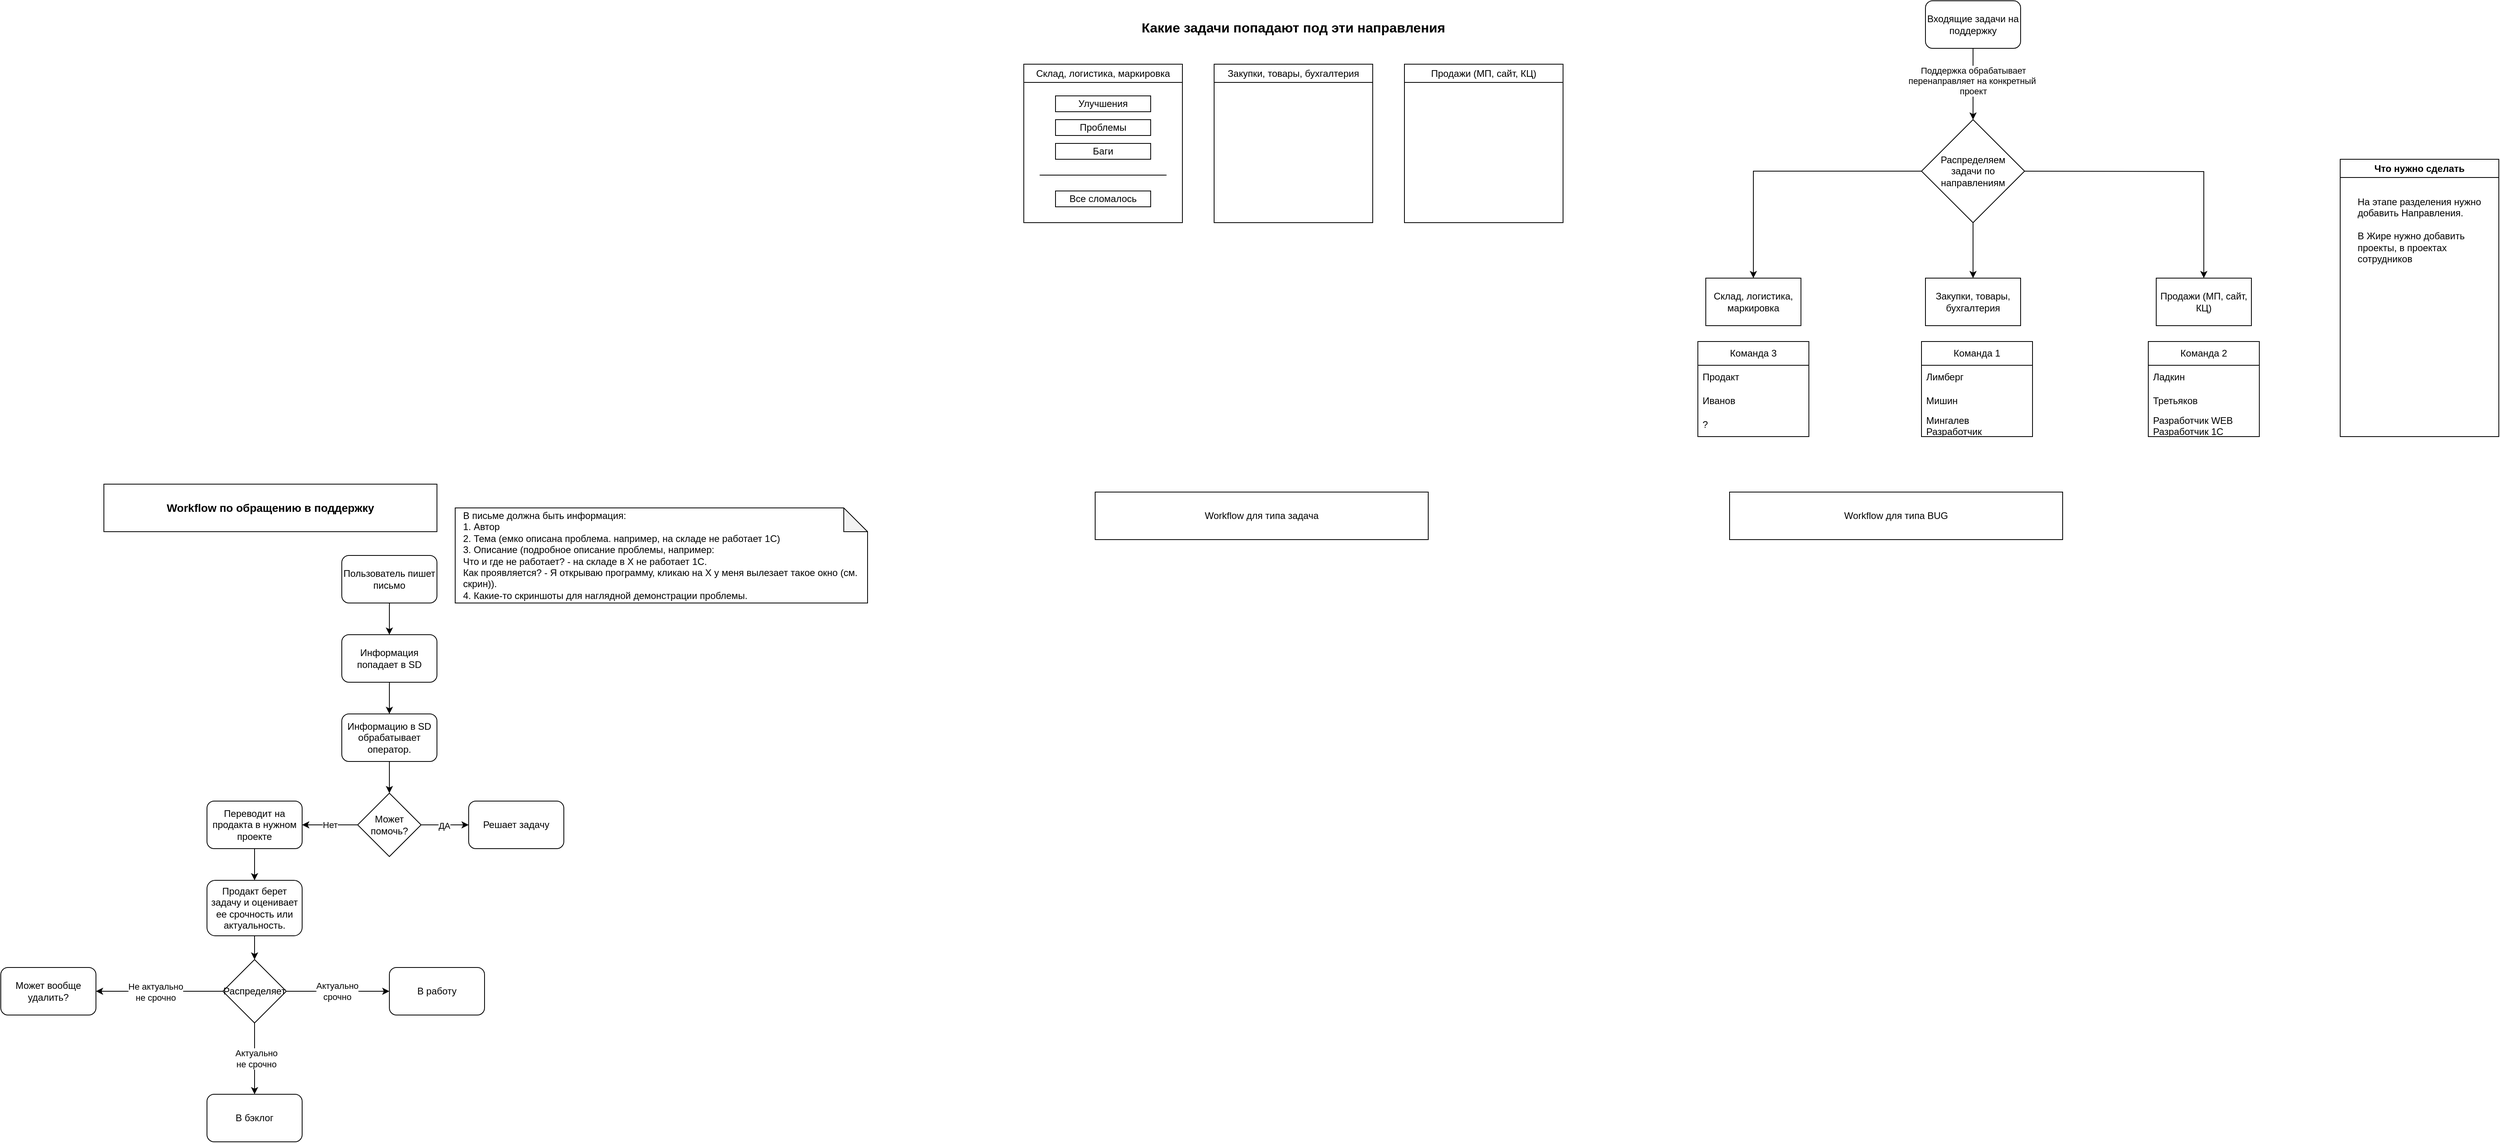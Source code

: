 <mxfile version="24.7.16">
  <diagram name="Page-1" id="zKJSg474zFUpfC8e5f8t">
    <mxGraphModel dx="4901" dy="922" grid="1" gridSize="10" guides="1" tooltips="1" connect="1" arrows="1" fold="1" page="1" pageScale="1" pageWidth="827" pageHeight="1169" math="0" shadow="0">
      <root>
        <mxCell id="0" />
        <mxCell id="1" parent="0" />
        <mxCell id="clkhZw_3v-03GrpoqzjB-17" value="" style="edgeStyle=orthogonalEdgeStyle;rounded=0;orthogonalLoop=1;jettySize=auto;html=1;" parent="1" source="xmXq3l9Uws817rKE1H1e-1" target="clkhZw_3v-03GrpoqzjB-3" edge="1">
          <mxGeometry relative="1" as="geometry" />
        </mxCell>
        <mxCell id="6zCM-tVnXvu0zWscigJL-20" value="Поддержка обрабатывает&lt;div&gt;перенаправляет на конкретный&amp;nbsp;&lt;/div&gt;&lt;div&gt;проект&lt;/div&gt;" style="edgeLabel;html=1;align=center;verticalAlign=middle;resizable=0;points=[];" parent="clkhZw_3v-03GrpoqzjB-17" vertex="1" connectable="0">
          <mxGeometry x="-0.086" relative="1" as="geometry">
            <mxPoint as="offset" />
          </mxGeometry>
        </mxCell>
        <mxCell id="xmXq3l9Uws817rKE1H1e-1" value="Входящие задачи на поддержку" style="rounded=1;whiteSpace=wrap;html=1;" parent="1" vertex="1">
          <mxGeometry x="-473" y="10" width="120" height="60" as="geometry" />
        </mxCell>
        <mxCell id="clkhZw_3v-03GrpoqzjB-6" value="" style="edgeStyle=orthogonalEdgeStyle;rounded=0;orthogonalLoop=1;jettySize=auto;html=1;" parent="1" source="clkhZw_3v-03GrpoqzjB-3" target="clkhZw_3v-03GrpoqzjB-5" edge="1">
          <mxGeometry relative="1" as="geometry" />
        </mxCell>
        <mxCell id="clkhZw_3v-03GrpoqzjB-13" value="" style="edgeStyle=orthogonalEdgeStyle;rounded=0;orthogonalLoop=1;jettySize=auto;html=1;exitX=0.5;exitY=1;exitDx=0;exitDy=0;" parent="1" source="clkhZw_3v-03GrpoqzjB-3" target="clkhZw_3v-03GrpoqzjB-7" edge="1">
          <mxGeometry relative="1" as="geometry" />
        </mxCell>
        <mxCell id="clkhZw_3v-03GrpoqzjB-16" style="edgeStyle=orthogonalEdgeStyle;rounded=0;orthogonalLoop=1;jettySize=auto;html=1;exitX=1;exitY=0.5;exitDx=0;exitDy=0;entryX=0.5;entryY=0;entryDx=0;entryDy=0;" parent="1" target="clkhZw_3v-03GrpoqzjB-15" edge="1">
          <mxGeometry relative="1" as="geometry">
            <mxPoint x="-380" y="225" as="sourcePoint" />
          </mxGeometry>
        </mxCell>
        <mxCell id="clkhZw_3v-03GrpoqzjB-3" value="Распределяем&lt;div&gt;задачи по направлениям&lt;/div&gt;" style="rhombus;whiteSpace=wrap;html=1;" parent="1" vertex="1">
          <mxGeometry x="-478" y="160" width="130" height="130" as="geometry" />
        </mxCell>
        <mxCell id="clkhZw_3v-03GrpoqzjB-5" value="Склад, логистика, маркировка" style="whiteSpace=wrap;html=1;" parent="1" vertex="1">
          <mxGeometry x="-750" y="360" width="120" height="60" as="geometry" />
        </mxCell>
        <mxCell id="clkhZw_3v-03GrpoqzjB-7" value="Закупки, товары, бухгалтерия" style="whiteSpace=wrap;html=1;" parent="1" vertex="1">
          <mxGeometry x="-473" y="360" width="120" height="60" as="geometry" />
        </mxCell>
        <mxCell id="clkhZw_3v-03GrpoqzjB-15" value="Продажи (МП, сайт, КЦ)" style="whiteSpace=wrap;html=1;" parent="1" vertex="1">
          <mxGeometry x="-182" y="360" width="120" height="60" as="geometry" />
        </mxCell>
        <mxCell id="6zCM-tVnXvu0zWscigJL-4" value="Команда 2" style="swimlane;fontStyle=0;childLayout=stackLayout;horizontal=1;startSize=30;horizontalStack=0;resizeParent=1;resizeParentMax=0;resizeLast=0;collapsible=1;marginBottom=0;whiteSpace=wrap;html=1;" parent="1" vertex="1">
          <mxGeometry x="-192" y="440" width="140" height="120" as="geometry" />
        </mxCell>
        <mxCell id="6zCM-tVnXvu0zWscigJL-5" value="Ладкин" style="text;strokeColor=none;fillColor=none;align=left;verticalAlign=middle;spacingLeft=4;spacingRight=4;overflow=hidden;points=[[0,0.5],[1,0.5]];portConstraint=eastwest;rotatable=0;whiteSpace=wrap;html=1;" parent="6zCM-tVnXvu0zWscigJL-4" vertex="1">
          <mxGeometry y="30" width="140" height="30" as="geometry" />
        </mxCell>
        <mxCell id="6zCM-tVnXvu0zWscigJL-6" value="Третьяков" style="text;strokeColor=none;fillColor=none;align=left;verticalAlign=middle;spacingLeft=4;spacingRight=4;overflow=hidden;points=[[0,0.5],[1,0.5]];portConstraint=eastwest;rotatable=0;whiteSpace=wrap;html=1;" parent="6zCM-tVnXvu0zWscigJL-4" vertex="1">
          <mxGeometry y="60" width="140" height="30" as="geometry" />
        </mxCell>
        <mxCell id="6zCM-tVnXvu0zWscigJL-7" value="Разработчик WEB&lt;div&gt;Разработчик 1С&lt;/div&gt;" style="text;strokeColor=none;fillColor=none;align=left;verticalAlign=middle;spacingLeft=4;spacingRight=4;overflow=hidden;points=[[0,0.5],[1,0.5]];portConstraint=eastwest;rotatable=0;whiteSpace=wrap;html=1;" parent="6zCM-tVnXvu0zWscigJL-4" vertex="1">
          <mxGeometry y="90" width="140" height="30" as="geometry" />
        </mxCell>
        <mxCell id="6zCM-tVnXvu0zWscigJL-8" value="Команда 1" style="swimlane;fontStyle=0;childLayout=stackLayout;horizontal=1;startSize=30;horizontalStack=0;resizeParent=1;resizeParentMax=0;resizeLast=0;collapsible=1;marginBottom=0;whiteSpace=wrap;html=1;" parent="1" vertex="1">
          <mxGeometry x="-478" y="440" width="140" height="120" as="geometry" />
        </mxCell>
        <mxCell id="6zCM-tVnXvu0zWscigJL-9" value="Лимберг" style="text;strokeColor=none;fillColor=none;align=left;verticalAlign=middle;spacingLeft=4;spacingRight=4;overflow=hidden;points=[[0,0.5],[1,0.5]];portConstraint=eastwest;rotatable=0;whiteSpace=wrap;html=1;" parent="6zCM-tVnXvu0zWscigJL-8" vertex="1">
          <mxGeometry y="30" width="140" height="30" as="geometry" />
        </mxCell>
        <mxCell id="6zCM-tVnXvu0zWscigJL-10" value="Мишин" style="text;strokeColor=none;fillColor=none;align=left;verticalAlign=middle;spacingLeft=4;spacingRight=4;overflow=hidden;points=[[0,0.5],[1,0.5]];portConstraint=eastwest;rotatable=0;whiteSpace=wrap;html=1;" parent="6zCM-tVnXvu0zWscigJL-8" vertex="1">
          <mxGeometry y="60" width="140" height="30" as="geometry" />
        </mxCell>
        <mxCell id="6zCM-tVnXvu0zWscigJL-11" value="Мингалев&lt;div&gt;Разработчик&lt;/div&gt;" style="text;strokeColor=none;fillColor=none;align=left;verticalAlign=middle;spacingLeft=4;spacingRight=4;overflow=hidden;points=[[0,0.5],[1,0.5]];portConstraint=eastwest;rotatable=0;whiteSpace=wrap;html=1;" parent="6zCM-tVnXvu0zWscigJL-8" vertex="1">
          <mxGeometry y="90" width="140" height="30" as="geometry" />
        </mxCell>
        <mxCell id="6zCM-tVnXvu0zWscigJL-12" value="Команда 3" style="swimlane;fontStyle=0;childLayout=stackLayout;horizontal=1;startSize=30;horizontalStack=0;resizeParent=1;resizeParentMax=0;resizeLast=0;collapsible=1;marginBottom=0;whiteSpace=wrap;html=1;" parent="1" vertex="1">
          <mxGeometry x="-760" y="440" width="140" height="120" as="geometry" />
        </mxCell>
        <mxCell id="6zCM-tVnXvu0zWscigJL-13" value="Продакт" style="text;strokeColor=none;fillColor=none;align=left;verticalAlign=middle;spacingLeft=4;spacingRight=4;overflow=hidden;points=[[0,0.5],[1,0.5]];portConstraint=eastwest;rotatable=0;whiteSpace=wrap;html=1;" parent="6zCM-tVnXvu0zWscigJL-12" vertex="1">
          <mxGeometry y="30" width="140" height="30" as="geometry" />
        </mxCell>
        <mxCell id="6zCM-tVnXvu0zWscigJL-14" value="Иванов" style="text;strokeColor=none;fillColor=none;align=left;verticalAlign=middle;spacingLeft=4;spacingRight=4;overflow=hidden;points=[[0,0.5],[1,0.5]];portConstraint=eastwest;rotatable=0;whiteSpace=wrap;html=1;" parent="6zCM-tVnXvu0zWscigJL-12" vertex="1">
          <mxGeometry y="60" width="140" height="30" as="geometry" />
        </mxCell>
        <mxCell id="6zCM-tVnXvu0zWscigJL-15" value="?" style="text;strokeColor=none;fillColor=none;align=left;verticalAlign=middle;spacingLeft=4;spacingRight=4;overflow=hidden;points=[[0,0.5],[1,0.5]];portConstraint=eastwest;rotatable=0;whiteSpace=wrap;html=1;" parent="6zCM-tVnXvu0zWscigJL-12" vertex="1">
          <mxGeometry y="90" width="140" height="30" as="geometry" />
        </mxCell>
        <mxCell id="6zCM-tVnXvu0zWscigJL-16" value="&lt;span style=&quot;font-weight: 400;&quot;&gt;Склад, логистика, маркировка&lt;/span&gt;" style="swimlane;whiteSpace=wrap;html=1;" parent="1" vertex="1">
          <mxGeometry x="-1610" y="90" width="200" height="200" as="geometry" />
        </mxCell>
        <mxCell id="6zCM-tVnXvu0zWscigJL-21" value="Проблемы" style="whiteSpace=wrap;html=1;" parent="6zCM-tVnXvu0zWscigJL-16" vertex="1">
          <mxGeometry x="40" y="70" width="120" height="20" as="geometry" />
        </mxCell>
        <mxCell id="6zCM-tVnXvu0zWscigJL-22" value="Улучшения" style="whiteSpace=wrap;html=1;" parent="6zCM-tVnXvu0zWscigJL-16" vertex="1">
          <mxGeometry x="40" y="40" width="120" height="20" as="geometry" />
        </mxCell>
        <mxCell id="6zCM-tVnXvu0zWscigJL-23" value="Баги" style="whiteSpace=wrap;html=1;" parent="6zCM-tVnXvu0zWscigJL-16" vertex="1">
          <mxGeometry x="40" y="100" width="120" height="20" as="geometry" />
        </mxCell>
        <mxCell id="6zCM-tVnXvu0zWscigJL-24" value="Все сломалось" style="whiteSpace=wrap;html=1;" parent="6zCM-tVnXvu0zWscigJL-16" vertex="1">
          <mxGeometry x="40" y="160" width="120" height="20" as="geometry" />
        </mxCell>
        <mxCell id="6zCM-tVnXvu0zWscigJL-17" value="&lt;span style=&quot;font-weight: 400;&quot;&gt;Закупки, товары, бухгалтерия&lt;/span&gt;" style="swimlane;whiteSpace=wrap;html=1;" parent="1" vertex="1">
          <mxGeometry x="-1370" y="90" width="200" height="200" as="geometry" />
        </mxCell>
        <mxCell id="6zCM-tVnXvu0zWscigJL-18" value="&lt;span style=&quot;font-weight: 400;&quot;&gt;Продажи (МП, сайт, КЦ)&lt;/span&gt;" style="swimlane;whiteSpace=wrap;html=1;" parent="1" vertex="1">
          <mxGeometry x="-1130" y="90" width="200" height="200" as="geometry" />
        </mxCell>
        <mxCell id="6zCM-tVnXvu0zWscigJL-19" value="Какие задачи попадают под эти направления" style="text;html=1;align=center;verticalAlign=middle;whiteSpace=wrap;rounded=0;fontStyle=1;fontSize=17;" parent="1" vertex="1">
          <mxGeometry x="-1610" y="30" width="680" height="30" as="geometry" />
        </mxCell>
        <mxCell id="6zCM-tVnXvu0zWscigJL-25" value="" style="endArrow=none;html=1;rounded=0;" parent="1" edge="1">
          <mxGeometry width="50" height="50" relative="1" as="geometry">
            <mxPoint x="-1590" y="230" as="sourcePoint" />
            <mxPoint x="-1430" y="230" as="targetPoint" />
          </mxGeometry>
        </mxCell>
        <mxCell id="6zCM-tVnXvu0zWscigJL-26" value="Что нужно сделать" style="swimlane;whiteSpace=wrap;html=1;" parent="1" vertex="1">
          <mxGeometry x="50" y="210" width="200" height="350" as="geometry" />
        </mxCell>
        <mxCell id="6zCM-tVnXvu0zWscigJL-27" value="На этапе разделения нужно добавить Направления.&lt;div&gt;&lt;br&gt;&lt;div&gt;В Жире нужно добавить проекты, в проектах сотрудников&lt;/div&gt;&lt;/div&gt;" style="text;html=1;align=left;verticalAlign=top;whiteSpace=wrap;rounded=0;" parent="6zCM-tVnXvu0zWscigJL-26" vertex="1">
          <mxGeometry x="20" y="40" width="160" height="290" as="geometry" />
        </mxCell>
        <mxCell id="XbYOzq7TOmDHn6luCRxi-1" value="Workflow для типа задача" style="rounded=0;whiteSpace=wrap;html=1;" parent="1" vertex="1">
          <mxGeometry x="-1520" y="630" width="420" height="60" as="geometry" />
        </mxCell>
        <mxCell id="XbYOzq7TOmDHn6luCRxi-2" value="Workflow для типа BUG" style="rounded=0;whiteSpace=wrap;html=1;" parent="1" vertex="1">
          <mxGeometry x="-720" y="630" width="420" height="60" as="geometry" />
        </mxCell>
        <mxCell id="XbYOzq7TOmDHn6luCRxi-3" value="Workflow по обращению в поддержку" style="rounded=0;whiteSpace=wrap;html=1;fontStyle=1;fontSize=14;" parent="1" vertex="1">
          <mxGeometry x="-2770" y="620" width="420" height="60" as="geometry" />
        </mxCell>
        <mxCell id="XbYOzq7TOmDHn6luCRxi-7" value="" style="edgeStyle=orthogonalEdgeStyle;rounded=0;orthogonalLoop=1;jettySize=auto;html=1;" parent="1" source="XbYOzq7TOmDHn6luCRxi-4" target="XbYOzq7TOmDHn6luCRxi-6" edge="1">
          <mxGeometry relative="1" as="geometry" />
        </mxCell>
        <mxCell id="XbYOzq7TOmDHn6luCRxi-4" value="Пользователь пишет письмо" style="rounded=1;whiteSpace=wrap;html=1;" parent="1" vertex="1">
          <mxGeometry x="-2470" y="710" width="120" height="60" as="geometry" />
        </mxCell>
        <mxCell id="XbYOzq7TOmDHn6luCRxi-5" value="В письме должна быть информация:&lt;div&gt;1. Автор&lt;/div&gt;&lt;div&gt;2. Тема (емко описана проблема. например, на складе не работает 1С)&lt;/div&gt;&lt;div&gt;3. Описание (подробное описание проблемы, например:&lt;/div&gt;&lt;div&gt;Что и где не работает? - на складе в Х не работает 1С.&lt;/div&gt;&lt;div&gt;Как проявляется? - Я открываю программу, кликаю на Х у меня вылезает такое окно (см. скрин)).&lt;/div&gt;&lt;div&gt;4. Какие-то скриншоты для наглядной демонстрации проблемы.&lt;/div&gt;" style="shape=note;whiteSpace=wrap;html=1;backgroundOutline=1;darkOpacity=0.05;align=left;spacing=10;" parent="1" vertex="1">
          <mxGeometry x="-2327" y="650" width="520" height="120" as="geometry" />
        </mxCell>
        <mxCell id="XbYOzq7TOmDHn6luCRxi-9" value="" style="edgeStyle=orthogonalEdgeStyle;rounded=0;orthogonalLoop=1;jettySize=auto;html=1;" parent="1" source="XbYOzq7TOmDHn6luCRxi-6" target="XbYOzq7TOmDHn6luCRxi-8" edge="1">
          <mxGeometry relative="1" as="geometry" />
        </mxCell>
        <mxCell id="XbYOzq7TOmDHn6luCRxi-6" value="Информация попадает в SD" style="rounded=1;whiteSpace=wrap;html=1;" parent="1" vertex="1">
          <mxGeometry x="-2470" y="810" width="120" height="60" as="geometry" />
        </mxCell>
        <mxCell id="eAZ0J_NPHGMcCsTDPRW5-2" value="" style="edgeStyle=orthogonalEdgeStyle;rounded=0;orthogonalLoop=1;jettySize=auto;html=1;" edge="1" parent="1" source="XbYOzq7TOmDHn6luCRxi-8" target="eAZ0J_NPHGMcCsTDPRW5-1">
          <mxGeometry relative="1" as="geometry" />
        </mxCell>
        <mxCell id="XbYOzq7TOmDHn6luCRxi-8" value="Информацию в SD обрабатывает оператор." style="rounded=1;whiteSpace=wrap;html=1;" parent="1" vertex="1">
          <mxGeometry x="-2470" y="910" width="120" height="60" as="geometry" />
        </mxCell>
        <mxCell id="eAZ0J_NPHGMcCsTDPRW5-6" value="" style="edgeStyle=orthogonalEdgeStyle;rounded=0;orthogonalLoop=1;jettySize=auto;html=1;" edge="1" parent="1" source="eAZ0J_NPHGMcCsTDPRW5-1" target="eAZ0J_NPHGMcCsTDPRW5-5">
          <mxGeometry relative="1" as="geometry" />
        </mxCell>
        <mxCell id="eAZ0J_NPHGMcCsTDPRW5-9" value="ДА" style="edgeLabel;html=1;align=center;verticalAlign=middle;resizable=0;points=[];" vertex="1" connectable="0" parent="eAZ0J_NPHGMcCsTDPRW5-6">
          <mxGeometry x="-0.033" y="-1" relative="1" as="geometry">
            <mxPoint as="offset" />
          </mxGeometry>
        </mxCell>
        <mxCell id="eAZ0J_NPHGMcCsTDPRW5-8" value="Нет" style="edgeStyle=orthogonalEdgeStyle;rounded=0;orthogonalLoop=1;jettySize=auto;html=1;" edge="1" parent="1" source="eAZ0J_NPHGMcCsTDPRW5-1" target="eAZ0J_NPHGMcCsTDPRW5-7">
          <mxGeometry relative="1" as="geometry" />
        </mxCell>
        <mxCell id="eAZ0J_NPHGMcCsTDPRW5-1" value="Может&lt;div&gt;помочь?&lt;/div&gt;" style="rhombus;whiteSpace=wrap;html=1;" vertex="1" parent="1">
          <mxGeometry x="-2450" y="1010" width="80" height="80" as="geometry" />
        </mxCell>
        <mxCell id="eAZ0J_NPHGMcCsTDPRW5-5" value="Решает задачу" style="rounded=1;whiteSpace=wrap;html=1;" vertex="1" parent="1">
          <mxGeometry x="-2310" y="1020" width="120" height="60" as="geometry" />
        </mxCell>
        <mxCell id="eAZ0J_NPHGMcCsTDPRW5-11" value="" style="edgeStyle=orthogonalEdgeStyle;rounded=0;orthogonalLoop=1;jettySize=auto;html=1;" edge="1" parent="1" source="eAZ0J_NPHGMcCsTDPRW5-7" target="eAZ0J_NPHGMcCsTDPRW5-10">
          <mxGeometry relative="1" as="geometry" />
        </mxCell>
        <mxCell id="eAZ0J_NPHGMcCsTDPRW5-7" value="Переводит на продакта в нужном проекте" style="rounded=1;whiteSpace=wrap;html=1;" vertex="1" parent="1">
          <mxGeometry x="-2640" y="1020" width="120" height="60" as="geometry" />
        </mxCell>
        <mxCell id="eAZ0J_NPHGMcCsTDPRW5-26" value="" style="edgeStyle=orthogonalEdgeStyle;rounded=0;orthogonalLoop=1;jettySize=auto;html=1;" edge="1" parent="1" source="eAZ0J_NPHGMcCsTDPRW5-10" target="eAZ0J_NPHGMcCsTDPRW5-16">
          <mxGeometry relative="1" as="geometry" />
        </mxCell>
        <mxCell id="eAZ0J_NPHGMcCsTDPRW5-10" value="Продакт берет задачу и оценивает ее срочность или актуальность." style="rounded=1;whiteSpace=wrap;html=1;" vertex="1" parent="1">
          <mxGeometry x="-2640" y="1120" width="120" height="70" as="geometry" />
        </mxCell>
        <mxCell id="eAZ0J_NPHGMcCsTDPRW5-18" style="edgeStyle=orthogonalEdgeStyle;rounded=0;orthogonalLoop=1;jettySize=auto;html=1;entryX=0;entryY=0.5;entryDx=0;entryDy=0;" edge="1" parent="1" source="eAZ0J_NPHGMcCsTDPRW5-16" target="eAZ0J_NPHGMcCsTDPRW5-17">
          <mxGeometry relative="1" as="geometry" />
        </mxCell>
        <mxCell id="eAZ0J_NPHGMcCsTDPRW5-19" value="Актуально&lt;div&gt;срочно&lt;/div&gt;" style="edgeLabel;html=1;align=center;verticalAlign=middle;resizable=0;points=[];" vertex="1" connectable="0" parent="eAZ0J_NPHGMcCsTDPRW5-18">
          <mxGeometry x="-0.024" relative="1" as="geometry">
            <mxPoint as="offset" />
          </mxGeometry>
        </mxCell>
        <mxCell id="eAZ0J_NPHGMcCsTDPRW5-21" style="edgeStyle=orthogonalEdgeStyle;rounded=0;orthogonalLoop=1;jettySize=auto;html=1;entryX=0.5;entryY=0;entryDx=0;entryDy=0;" edge="1" parent="1" source="eAZ0J_NPHGMcCsTDPRW5-16" target="eAZ0J_NPHGMcCsTDPRW5-20">
          <mxGeometry relative="1" as="geometry" />
        </mxCell>
        <mxCell id="eAZ0J_NPHGMcCsTDPRW5-22" value="Актуально&lt;div&gt;не срочно&lt;/div&gt;" style="edgeLabel;html=1;align=center;verticalAlign=middle;resizable=0;points=[];" vertex="1" connectable="0" parent="eAZ0J_NPHGMcCsTDPRW5-21">
          <mxGeometry x="-0.007" y="2" relative="1" as="geometry">
            <mxPoint as="offset" />
          </mxGeometry>
        </mxCell>
        <mxCell id="eAZ0J_NPHGMcCsTDPRW5-24" style="edgeStyle=orthogonalEdgeStyle;rounded=0;orthogonalLoop=1;jettySize=auto;html=1;" edge="1" parent="1" source="eAZ0J_NPHGMcCsTDPRW5-16" target="eAZ0J_NPHGMcCsTDPRW5-23">
          <mxGeometry relative="1" as="geometry" />
        </mxCell>
        <mxCell id="eAZ0J_NPHGMcCsTDPRW5-25" value="Не актуально&lt;div&gt;не срочно&lt;/div&gt;" style="edgeLabel;html=1;align=center;verticalAlign=middle;resizable=0;points=[];" vertex="1" connectable="0" parent="eAZ0J_NPHGMcCsTDPRW5-24">
          <mxGeometry x="0.064" y="1" relative="1" as="geometry">
            <mxPoint as="offset" />
          </mxGeometry>
        </mxCell>
        <mxCell id="eAZ0J_NPHGMcCsTDPRW5-16" value="Распределяет" style="rhombus;whiteSpace=wrap;html=1;" vertex="1" parent="1">
          <mxGeometry x="-2620" y="1220" width="80" height="80" as="geometry" />
        </mxCell>
        <mxCell id="eAZ0J_NPHGMcCsTDPRW5-17" value="В работу" style="rounded=1;whiteSpace=wrap;html=1;" vertex="1" parent="1">
          <mxGeometry x="-2410" y="1230" width="120" height="60" as="geometry" />
        </mxCell>
        <mxCell id="eAZ0J_NPHGMcCsTDPRW5-20" value="В бэклог" style="rounded=1;whiteSpace=wrap;html=1;" vertex="1" parent="1">
          <mxGeometry x="-2640" y="1390" width="120" height="60" as="geometry" />
        </mxCell>
        <mxCell id="eAZ0J_NPHGMcCsTDPRW5-23" value="Может вообще удалить?" style="rounded=1;whiteSpace=wrap;html=1;" vertex="1" parent="1">
          <mxGeometry x="-2900" y="1230" width="120" height="60" as="geometry" />
        </mxCell>
      </root>
    </mxGraphModel>
  </diagram>
</mxfile>
